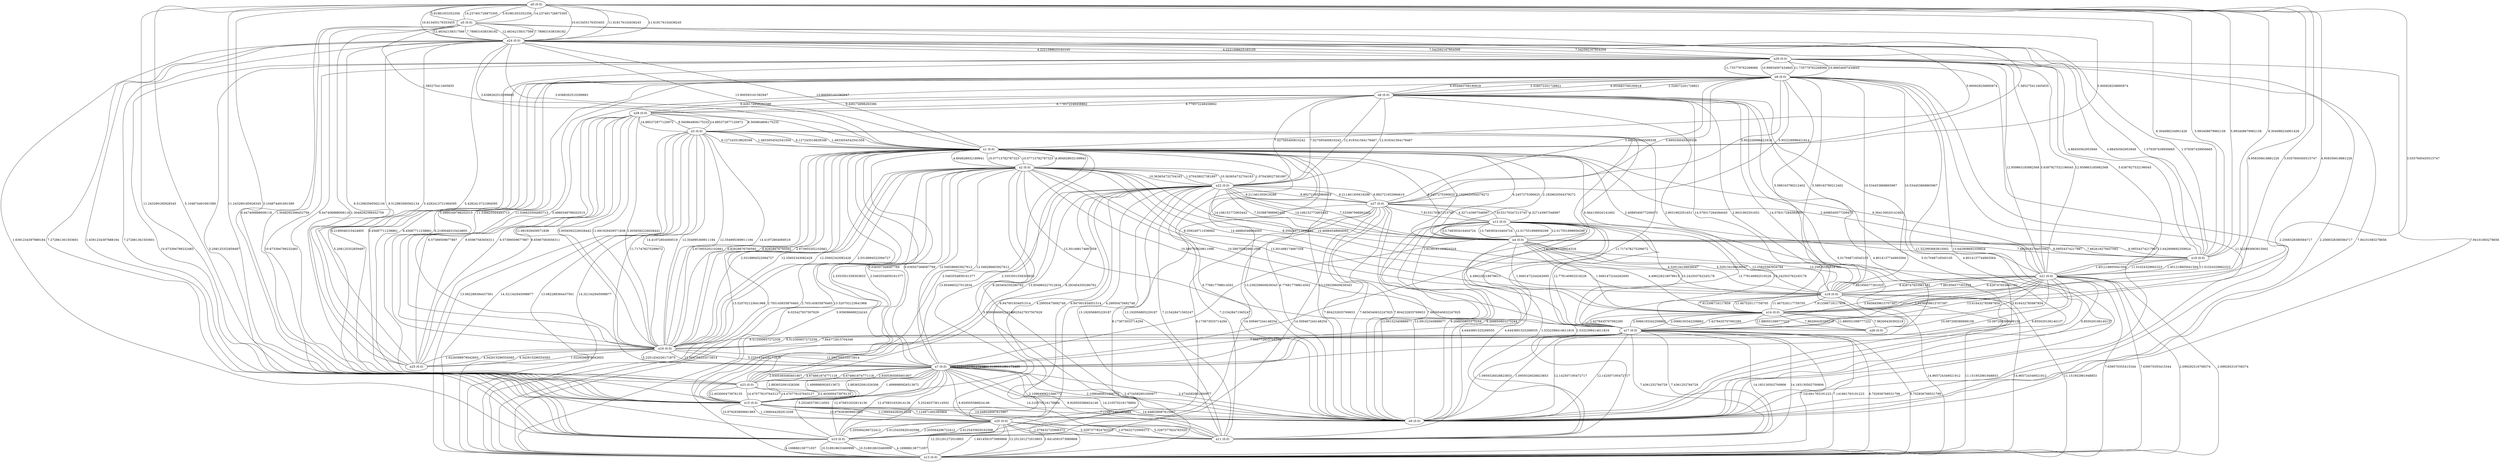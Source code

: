 graph {
n0 [label="n0 (0.0)"];
n1 [label="n1 (0.0)"];
n2 [label="n2 (0.0)"];
n3 [label="n3 (0.0)"];
n4 [label="n4 (0.0)"];
n5 [label="n5 (0.0)"];
n6 [label="n6 (0.0)"];
n7 [label="n7 (0.0)"];
n8 [label="n8 (0.0)"];
n9 [label="n9 (0.0)"];
n10 [label="n10 (0.0)"];
n11 [label="n11 (0.0)"];
n12 [label="n12 (0.0)"];
n13 [label="n13 (0.0)"];
n14 [label="n14 (0.0)"];
n15 [label="n15 (0.0)"];
n16 [label="n16 (0.0)"];
n17 [label="n17 (0.0)"];
n18 [label="n18 (0.0)"];
n19 [label="n19 (0.0)"];
n20 [label="n20 (0.0)"];
n21 [label="n21 (0.0)"];
n22 [label="n22 (0.0)"];
n23 [label="n23 (0.0)"];
n24 [label="n24 (0.0)"];
n25 [label="n25 (0.0)"];
n26 [label="n26 (0.0)"];
n27 [label="n27 (0.0)"];
n28 [label="n28 (0.0)"];
n29 [label="n29 (0.0)"];
n0 -- n14 [weight=4.958356618881226 label=4.958356618881226];
n0 -- n19 [weight=8.304088234901428 label=8.304088234901428];
n0 -- n15 [weight=11.243290185928345 label=11.243290185928345];
n0 -- n19 [weight=5.993408679962158 label=5.993408679962158];
n0 -- n14 [weight=3.0357600450515747 label=3.0357600450515747];
n0 -- n24 [weight=11.618176102638245 label=11.618176102638245];
n0 -- n5 [weight=5.91981053352356 label=5.91981053352356];
n0 -- n24 [weight=10.613455176353455 label=10.613455176353455];
n0 -- n5 [weight=14.237491726875305 label=14.237491726875305];
n0 -- n15 [weight=5.104874491691589 label=5.104874491691589];
n1 -- n16 [weight=6.82828676700592 label=6.82828676700592];
n1 -- n21 [weight=9.364130020141602 label=9.364130020141602];
n1 -- n24 [weight=3.6388262510299683 label=3.6388262510299683];
n1 -- n13 [weight=13.520702123641968 label=13.520702123641968];
n1 -- n15 [weight=2.3353501558303833 label=2.3353501558303833];
n1 -- n21 [weight=2.4088540077209473 label=2.4088540077209473];
n1 -- n5 [weight=5.900928258895874 label=5.900928258895874];
n1 -- n3 [weight=1.4833054542541504 label=1.4833054542541504];
n1 -- n3 [weight=6.127243518829346 label=6.127243518829346];
n1 -- n9 [weight=6.776817798614502 label=6.776817798614502];
n1 -- n2 [weight=10.07713782787323 label=10.07713782787323];
n1 -- n16 [weight=2.673955202102661 label=2.673955202102661];
n1 -- n4 [weight=6.2457275390625 label=6.2457275390625];
n1 -- n2 [weight=4.894928932189941 label=4.894928932189941];
n1 -- n9 [weight=13.239259600639343 label=13.239259600639343];
n1 -- n5 [weight=1.585275411605835 label=1.585275411605835];
n1 -- n24 [weight=13.900593161582947 label=13.900593161582947];
n1 -- n13 [weight=2.705145835876465 label=2.705145835876465];
n1 -- n4 [weight=2.1929620504379272 label=2.1929620504379272];
n1 -- n15 [weight=2.5463554859161377 label=2.5463554859161377];
n2 -- n7 [weight=12.049286603927612 label=12.049286603927612];
n2 -- n1 [weight=4.894928932189941 label=4.894928932189941];
n2 -- n18 [weight=8.359249711036682 label=8.359249711036682];
n2 -- n18 [weight=14.46884548664093 label=14.46884548664093];
n2 -- n17 [weight=10.580755829811096 label=10.580755829811096];
n2 -- n13 [weight=6.025427937507629 label=6.025427937507629];
n2 -- n22 [weight=10.363654732704163 label=10.363654732704163];
n2 -- n16 [weight=2.0318994522094727 label=2.0318994522094727];
n2 -- n1 [weight=10.07713782787323 label=10.07713782787323];
n2 -- n13 [weight=5.939096689224243 label=5.939096689224243];
n2 -- n16 [weight=12.35602343082428 label=12.35602343082428];
n2 -- n22 [weight=1.070438027381897 label=1.070438027381897];
n2 -- n7 [weight=9.036507368087769 label=9.036507368087769];
n2 -- n17 [weight=13.301498174667358 label=13.301498174667358];
n3 -- n7 [weight=11.717478275299072 label=11.717478275299072];
n3 -- n16 [weight=12.354995369911194 label=12.354995369911194];
n3 -- n13 [weight=13.082288384437561 label=13.082288384437561];
n3 -- n28 [weight=8.560864806175232 label=8.560864806175232];
n3 -- n13 [weight=14.321342945098877 label=14.321342945098877];
n3 -- n16 [weight=14.41972804069519 label=14.41972804069519];
n3 -- n1 [weight=1.4833054542541504 label=1.4833054542541504];
n3 -- n28 [weight=14.885372877120972 label=14.885372877120972];
n3 -- n1 [weight=6.127243518829346 label=6.127243518829346];
n3 -- n7 [weight=1.9139161109924316 label=1.9139161109924316];
n4 -- n12 [weight=12.017551898956299 label=12.017551898956299];
n4 -- n14 [weight=4.496228218078613 label=4.496228218078613];
n4 -- n12 [weight=13.748393416404724 label=13.748393416404724];
n4 -- n14 [weight=1.9491472244262695 label=1.9491472244262695];
n4 -- n19 [weight=7.662618279457092 label=7.662618279457092];
n4 -- n1 [weight=6.2457275390625 label=6.2457275390625];
n4 -- n22 [weight=7.533987998962402 label=7.533987998962402];
n4 -- n22 [weight=14.106152772903442 label=14.106152772903442];
n4 -- n19 [weight=8.09554374217987 label=8.09554374217987];
n4 -- n18 [weight=12.25825583934784 label=12.25825583934784];
n4 -- n1 [weight=2.1929620504379272 label=2.1929620504379272];
n4 -- n18 [weight=4.329134106636047 label=4.329134106636047];
n5 -- n0 [weight=5.91981053352356 label=5.91981053352356];
n5 -- n1 [weight=1.585275411605835 label=1.585275411605835];
n5 -- n0 [weight=14.237491726875305 label=14.237491726875305];
n5 -- n24 [weight=7.789831638336182 label=7.789831638336182];
n5 -- n24 [weight=12.46342158317566 label=12.46342158317566];
n5 -- n1 [weight=5.900928258895874 label=5.900928258895874];
n5 -- n15 [weight=1.3048292398452759 label=1.3048292398452759];
n5 -- n15 [weight=6.447406888008118 label=6.447406888008118];
n6 -- n9 [weight=4.8014137744903564 label=4.8014137744903564];
n6 -- n8 [weight=2.528572201728821 label=2.528572201728821];
n6 -- n28 [weight=9.426174998283386 label=9.426174998283386];
n6 -- n26 [weight=14.578317284584045 label=14.578317284584045];
n6 -- n22 [weight=7.027595400810242 label=7.027595400810242];
n6 -- n22 [weight=12.919341564178467 label=12.919341564178467];
n6 -- n8 [weight=6.955683708190918 label=6.955683708190918];
n6 -- n28 [weight=8.779572248458862 label=8.779572248458862];
n6 -- n26 [weight=2.9031902551651 label=2.9031902551651];
n6 -- n9 [weight=5.017048716545105 label=5.017048716545105];
n7 -- n2 [weight=9.036507368087769 label=9.036507368087769];
n7 -- n10 [weight=12.470831632614136 label=12.470831632614136];
n7 -- n2 [weight=12.049286603927612 label=12.049286603927612];
n7 -- n21 [weight=10.097208380699158 label=10.097208380699158];
n7 -- n7 [weight=5.5180031061172485 label=5.5180031061172485];
n7 -- n11 [weight=8.929505586624146 label=8.929505586624146];
n7 -- n10 [weight=5.252403736114502 label=5.252403736114502];
n7 -- n3 [weight=1.9139161109924316 label=1.9139161109924316];
n7 -- n15 [weight=2.883652091026306 label=2.883652091026306];
n7 -- n15 [weight=1.4999980926513672 label=1.4999980926513672];
n7 -- n21 [weight=9.855029106140137 label=9.855029106140137];
n7 -- n7 [weight=5.5180031061172485 label=5.5180031061172485];
n7 -- n9 [weight=2.1096490621566772 label=2.1096490621566772];
n7 -- n3 [weight=11.717478275299072 label=11.717478275299072];
n7 -- n16 [weight=5.2251434326171875 label=5.2251434326171875];
n7 -- n9 [weight=2.4734582901000977 label=2.4734582901000977];
n7 -- n23 [weight=4.674661874771118 label=4.674661874771118];
n7 -- n16 [weight=12.584705233573914 label=12.584705233573914];
n7 -- n11 [weight=14.210570216178894 label=14.210570216178894];
n7 -- n23 [weight=2.9305365085601807 label=2.9305365085601807];
n8 -- n27 [weight=5.995030045509338 label=5.995030045509338];
n8 -- n18 [weight=5.589163780212402 label=5.589163780212402];
n8 -- n16 [weight=11.536625504493713 label=11.536625504493713];
n8 -- n29 [weight=11.735779762268066 label=11.735779762268066];
n8 -- n16 [weight=5.4960349798202515 label=5.4960349798202515];
n8 -- n23 [weight=6.2190046310424805 label=6.2190046310424805];
n8 -- n9 [weight=11.522993683815002 label=11.522993683815002];
n8 -- n18 [weight=10.534453868865967 label=10.534453868865967];
n8 -- n6 [weight=2.528572201728821 label=2.528572201728821];
n8 -- n27 [weight=5.952226996421814 label=5.952226996421814];
n8 -- n9 [weight=13.642908692359924 label=13.642908692359924];
n8 -- n29 [weight=10.86654007434845 label=10.86654007434845];
n8 -- n6 [weight=6.955683708190918 label=6.955683708190918];
n8 -- n23 [weight=8.45687711238861 label=8.45687711238861];
n9 -- n29 [weight=2.2568328380584717 label=2.2568328380584717];
n9 -- n15 [weight=14.448028087615967 label=14.448028087615967];
n9 -- n7 [weight=2.4734582901000977 label=2.4734582901000977];
n9 -- n17 [weight=12.142507195472717 label=12.142507195472717];
n9 -- n1 [weight=13.239259600639343 label=13.239259600639343];
n9 -- n8 [weight=13.642908692359924 label=13.642908692359924];
n9 -- n6 [weight=4.8014137744903564 label=4.8014137744903564];
n9 -- n12 [weight=13.09152340888977 label=13.09152340888977];
n9 -- n27 [weight=7.6656540632247925 label=7.6656540632247925];
n9 -- n17 [weight=1.0959326028823853 label=1.0959326028823853];
n9 -- n1 [weight=6.776817798614502 label=6.776817798614502];
n9 -- n27 [weight=7.804232835769653 label=7.804232835769653];
n9 -- n6 [weight=5.017048716545105 label=5.017048716545105];
n9 -- n7 [weight=2.1096490621566772 label=2.1096490621566772];
n9 -- n12 [weight=9.268850803375244 label=9.268850803375244];
n9 -- n29 [weight=7.94101083278656 label=7.94101083278656];
n9 -- n15 [weight=7.124871492385864 label=7.124871492385864];
n9 -- n8 [weight=11.522993683815002 label=11.522993683815002];
n10 -- n7 [weight=5.252403736114502 label=5.252403736114502];
n10 -- n13 [weight=4.169888138771057 label=4.169888138771057];
n10 -- n24 [weight=7.272861361503601 label=7.272861361503601];
n10 -- n27 [weight=8.173673033714294 label=8.173673033714294];
n10 -- n29 [weight=5.208125352859497 label=5.208125352859497];
n10 -- n20 [weight=2.6125435829162598 label=2.6125435829162598];
n10 -- n27 [weight=14.509467244148254 label=14.509467244148254];
n10 -- n7 [weight=12.470831632614136 label=12.470831632614136];
n10 -- n29 [weight=10.673394799232483 label=10.673394799232483];
n10 -- n20 [weight=2.205064296722412 label=2.205064296722412];
n10 -- n13 [weight=10.518918633460999 label=10.518918633460999];
n10 -- n24 [weight=1.6391234397888184 label=1.6391234397888184];
n11 -- n22 [weight=13.192956805229187 label=13.192956805229187];
n11 -- n7 [weight=8.929505586624146 label=8.929505586624146];
n11 -- n12 [weight=4.6443891525268555 label=4.6443891525268555];
n11 -- n20 [weight=5.3297377824783325 label=5.3297377824783325];
n11 -- n17 [weight=7.4361252784729 label=7.4361252784729];
n11 -- n20 [weight=1.079432725906372 label=1.079432725906372];
n11 -- n7 [weight=14.210570216178894 label=14.210570216178894];
n11 -- n22 [weight=7.215428471565247 label=7.215428471565247];
n11 -- n12 [weight=1.5332398414611816 label=1.5332398414611816];
n11 -- n17 [weight=14.183130502700806 label=14.183130502700806];
n12 -- n11 [weight=4.6443891525268555 label=4.6443891525268555];
n12 -- n17 [weight=12.778140902519226 label=12.778140902519226];
n12 -- n27 [weight=7.8153170347213745 label=7.8153170347213745];
n12 -- n4 [weight=12.017551898956299 label=12.017551898956299];
n12 -- n27 [weight=4.327143907546997 label=4.327143907546997];
n12 -- n11 [weight=1.5332398414611816 label=1.5332398414611816];
n12 -- n9 [weight=13.09152340888977 label=13.09152340888977];
n12 -- n9 [weight=9.268850803375244 label=9.268850803375244];
n12 -- n4 [weight=13.748393416404724 label=13.748393416404724];
n12 -- n17 [weight=10.242503762245178 label=10.242503762245178];
n13 -- n18 [weight=14.965724349021912 label=14.965724349021912];
n13 -- n20 [weight=1.6414591073989868 label=1.6414591073989868];
n13 -- n3 [weight=13.082288384437561 label=13.082288384437561];
n13 -- n1 [weight=2.705145835876465 label=2.705145835876465];
n13 -- n21 [weight=7.639570355415344 label=7.639570355415344];
n13 -- n17 [weight=7.141661763191223 label=7.141661763191223];
n13 -- n21 [weight=2.099292516708374 label=2.099292516708374];
n13 -- n1 [weight=13.520702123641968 label=13.520702123641968];
n13 -- n17 [weight=6.702936768531799 label=6.702936768531799];
n13 -- n10 [weight=10.518918633460999 label=10.518918633460999];
n13 -- n10 [weight=4.169888138771057 label=4.169888138771057];
n13 -- n2 [weight=5.939096689224243 label=5.939096689224243];
n13 -- n18 [weight=11.151952981948853 label=11.151952981948853];
n13 -- n20 [weight=12.251201272010803 label=12.251201272010803];
n13 -- n2 [weight=6.025427937507629 label=6.025427937507629];
n13 -- n3 [weight=14.321342945098877 label=14.321342945098877];
n14 -- n26 [weight=7.96200430393219 label=7.96200430393219];
n14 -- n0 [weight=4.958356618881226 label=4.958356618881226];
n14 -- n17 [weight=1.4278435707092285 label=1.4278435707092285];
n14 -- n4 [weight=1.9491472244262695 label=1.9491472244262695];
n14 -- n18 [weight=7.913396716117859 label=7.913396716117859];
n14 -- n18 [weight=11.467520117759705 label=11.467520117759705];
n14 -- n26 [weight=11.880551099777222 label=11.880551099777222];
n14 -- n4 [weight=4.496228218078613 label=4.496228218078613];
n14 -- n0 [weight=3.0357600450515747 label=3.0357600450515747];
n14 -- n17 [weight=2.0066193342208862 label=2.0066193342208862];
n15 -- n1 [weight=2.5463554859161377 label=2.5463554859161377];
n15 -- n5 [weight=1.3048292398452759 label=1.3048292398452759];
n15 -- n9 [weight=7.124871492385864 label=7.124871492385864];
n15 -- n0 [weight=11.243290185928345 label=11.243290185928345];
n15 -- n5 [weight=6.447406888008118 label=6.447406888008118];
n15 -- n7 [weight=2.883652091026306 label=2.883652091026306];
n15 -- n20 [weight=1.1366044282913208 label=1.1366044282913208];
n15 -- n0 [weight=5.104874491691589 label=5.104874491691589];
n15 -- n23 [weight=12.403000473976135 label=12.403000473976135];
n15 -- n7 [weight=1.4999980926513672 label=1.4999980926513672];
n15 -- n9 [weight=14.448028087615967 label=14.448028087615967];
n15 -- n20 [weight=10.979283809661865 label=10.979283809661865];
n15 -- n1 [weight=2.3353501558303833 label=2.3353501558303833];
n15 -- n23 [weight=14.470778107643127 label=14.470778107643127];
n16 -- n3 [weight=14.41972804069519 label=14.41972804069519];
n16 -- n17 [weight=9.513300657272339 label=9.513300657272339];
n16 -- n28 [weight=3.0056592226028442 label=3.0056592226028442];
n16 -- n2 [weight=12.35602343082428 label=12.35602343082428];
n16 -- n1 [weight=2.673955202102661 label=2.673955202102661];
n16 -- n1 [weight=6.82828676700592 label=6.82828676700592];
n16 -- n8 [weight=5.4960349798202515 label=5.4960349798202515];
n16 -- n17 [weight=7.844772815704346 label=7.844772815704346];
n16 -- n7 [weight=12.584705233573914 label=12.584705233573914];
n16 -- n25 [weight=1.0226598978042603 label=1.0226598978042603];
n16 -- n7 [weight=5.2251434326171875 label=5.2251434326171875];
n16 -- n3 [weight=12.354995369911194 label=12.354995369911194];
n16 -- n25 [weight=4.342915296554565 label=4.342915296554565];
n16 -- n28 [weight=11.691929459571838 label=11.691929459571838];
n16 -- n8 [weight=11.536625504493713 label=11.536625504493713];
n16 -- n2 [weight=2.0318994522094727 label=2.0318994522094727];
n17 -- n13 [weight=7.141661763191223 label=7.141661763191223];
n17 -- n2 [weight=13.301498174667358 label=13.301498174667358];
n17 -- n16 [weight=9.513300657272339 label=9.513300657272339];
n17 -- n16 [weight=7.844772815704346 label=7.844772815704346];
n17 -- n12 [weight=12.778140902519226 label=12.778140902519226];
n17 -- n21 [weight=3.9458459615707397 label=3.9458459615707397];
n17 -- n12 [weight=10.242503762245178 label=10.242503762245178];
n17 -- n14 [weight=2.0066193342208862 label=2.0066193342208862];
n17 -- n13 [weight=6.702936768531799 label=6.702936768531799];
n17 -- n21 [weight=13.616432785987854 label=13.616432785987854];
n17 -- n9 [weight=12.142507195472717 label=12.142507195472717];
n17 -- n14 [weight=1.4278435707092285 label=1.4278435707092285];
n17 -- n11 [weight=7.4361252784729 label=7.4361252784729];
n17 -- n9 [weight=1.0959326028823853 label=1.0959326028823853];
n17 -- n11 [weight=14.183130502700806 label=14.183130502700806];
n17 -- n2 [weight=10.580755829811096 label=10.580755829811096];
n18 -- n2 [weight=14.46884548664093 label=14.46884548664093];
n18 -- n14 [weight=7.913396716117859 label=7.913396716117859];
n18 -- n21 [weight=9.428747653961182 label=9.428747653961182];
n18 -- n4 [weight=4.329134106636047 label=4.329134106636047];
n18 -- n13 [weight=11.151952981948853 label=11.151952981948853];
n18 -- n4 [weight=12.25825583934784 label=12.25825583934784];
n18 -- n13 [weight=14.965724349021912 label=14.965724349021912];
n18 -- n8 [weight=10.534453868865967 label=10.534453868865967];
n18 -- n2 [weight=8.359249711036682 label=8.359249711036682];
n18 -- n21 [weight=7.881956577301025 label=7.881956577301025];
n18 -- n8 [weight=5.589163780212402 label=5.589163780212402];
n18 -- n14 [weight=11.467520117759705 label=11.467520117759705];
n19 -- n0 [weight=5.993408679962158 label=5.993408679962158];
n19 -- n4 [weight=7.662618279457092 label=7.662618279457092];
n19 -- n4 [weight=8.09554374217987 label=8.09554374217987];
n19 -- n24 [weight=4.88450562953949 label=4.88450562953949];
n19 -- n21 [weight=1.451218605041504 label=1.451218605041504];
n19 -- n24 [weight=1.579397439956665 label=1.579397439956665];
n19 -- n0 [weight=8.304088234901428 label=8.304088234901428];
n19 -- n21 [weight=11.01024329662323 label=11.01024329662323];
n20 -- n15 [weight=1.1366044282913208 label=1.1366044282913208];
n20 -- n15 [weight=10.979283809661865 label=10.979283809661865];
n20 -- n10 [weight=2.205064296722412 label=2.205064296722412];
n20 -- n13 [weight=12.251201272010803 label=12.251201272010803];
n20 -- n13 [weight=1.6414591073989868 label=1.6414591073989868];
n20 -- n10 [weight=2.6125435829162598 label=2.6125435829162598];
n20 -- n22 [weight=4.29950475692749 label=4.29950475692749];
n20 -- n11 [weight=1.079432725906372 label=1.079432725906372];
n20 -- n11 [weight=5.3297377824783325 label=5.3297377824783325];
n20 -- n22 [weight=6.947001934051514 label=6.947001934051514];
n21 -- n7 [weight=10.097208380699158 label=10.097208380699158];
n21 -- n17 [weight=3.9458459615707397 label=3.9458459615707397];
n21 -- n13 [weight=7.639570355415344 label=7.639570355415344];
n21 -- n1 [weight=2.4088540077209473 label=2.4088540077209473];
n21 -- n19 [weight=1.451218605041504 label=1.451218605041504];
n21 -- n29 [weight=5.6387927532196045 label=5.6387927532196045];
n21 -- n7 [weight=9.855029106140137 label=9.855029106140137];
n21 -- n13 [weight=2.099292516708374 label=2.099292516708374];
n21 -- n19 [weight=11.01024329662323 label=11.01024329662323];
n21 -- n17 [weight=13.616432785987854 label=13.616432785987854];
n21 -- n18 [weight=7.881956577301025 label=7.881956577301025];
n21 -- n1 [weight=9.364130020141602 label=9.364130020141602];
n21 -- n29 [weight=12.959863185882568 label=12.959863185882568];
n21 -- n18 [weight=9.428747653961182 label=9.428747653961182];
n22 -- n11 [weight=13.192956805229187 label=13.192956805229187];
n22 -- n2 [weight=10.363654732704163 label=10.363654732704163];
n22 -- n23 [weight=13.954960227012634 label=13.954960227012634];
n22 -- n20 [weight=6.947001934051514 label=6.947001934051514];
n22 -- n11 [weight=7.215428471565247 label=7.215428471565247];
n22 -- n6 [weight=12.919341564178467 label=12.919341564178467];
n22 -- n20 [weight=4.29950475692749 label=4.29950475692749];
n22 -- n4 [weight=14.106152772903442 label=14.106152772903442];
n22 -- n27 [weight=9.211461305618286 label=9.211461305618286];
n22 -- n23 [weight=8.283404350280762 label=8.283404350280762];
n22 -- n4 [weight=7.533987998962402 label=7.533987998962402];
n22 -- n2 [weight=1.070438027381897 label=1.070438027381897];
n22 -- n27 [weight=6.892721652984619 label=6.892721652984619];
n22 -- n6 [weight=7.027595400810242 label=7.027595400810242];
n23 -- n15 [weight=12.403000473976135 label=12.403000473976135];
n23 -- n7 [weight=2.9305365085601807 label=2.9305365085601807];
n23 -- n8 [weight=8.45687711238861 label=8.45687711238861];
n23 -- n8 [weight=6.2190046310424805 label=6.2190046310424805];
n23 -- n15 [weight=14.470778107643127 label=14.470778107643127];
n23 -- n22 [weight=13.954960227012634 label=13.954960227012634];
n23 -- n22 [weight=8.283404350280762 label=8.283404350280762];
n23 -- n7 [weight=4.674661874771118 label=4.674661874771118];
n24 -- n10 [weight=1.6391234397888184 label=1.6391234397888184];
n24 -- n5 [weight=7.789831638336182 label=7.789831638336182];
n24 -- n10 [weight=7.272861361503601 label=7.272861361503601];
n24 -- n1 [weight=3.6388262510299683 label=3.6388262510299683];
n24 -- n1 [weight=13.900593161582947 label=13.900593161582947];
n24 -- n5 [weight=12.46342158317566 label=12.46342158317566];
n24 -- n0 [weight=10.613455176353455 label=10.613455176353455];
n24 -- n29 [weight=4.2221598625183105 label=4.2221598625183105];
n24 -- n29 [weight=7.542592167854309 label=7.542592167854309];
n24 -- n0 [weight=11.618176102638245 label=11.618176102638245];
n24 -- n25 [weight=9.512983560562134 label=9.512983560562134];
n24 -- n25 [weight=5.4282413721084595 label=5.4282413721084595];
n24 -- n19 [weight=4.88450562953949 label=4.88450562953949];
n24 -- n19 [weight=1.579397439956665 label=1.579397439956665];
n25 -- n28 [weight=9.65967583656311 label=9.65967583656311];
n25 -- n16 [weight=4.342915296554565 label=4.342915296554565];
n25 -- n24 [weight=5.4282413721084595 label=5.4282413721084595];
n25 -- n16 [weight=1.0226598978042603 label=1.0226598978042603];
n25 -- n24 [weight=9.512983560562134 label=9.512983560562134];
n25 -- n28 [weight=6.57389509677887 label=6.57389509677887];
n26 -- n6 [weight=2.9031902551651 label=2.9031902551651];
n26 -- n14 [weight=7.96200430393219 label=7.96200430393219];
n26 -- n14 [weight=11.880551099777222 label=11.880551099777222];
n26 -- n6 [weight=14.578317284584045 label=14.578317284584045];
n27 -- n22 [weight=9.211461305618286 label=9.211461305618286];
n27 -- n22 [weight=6.892721652984619 label=6.892721652984619];
n27 -- n8 [weight=5.995030045509338 label=5.995030045509338];
n27 -- n9 [weight=7.804232835769653 label=7.804232835769653];
n27 -- n12 [weight=7.8153170347213745 label=7.8153170347213745];
n27 -- n9 [weight=7.6656540632247925 label=7.6656540632247925];
n27 -- n10 [weight=8.173673033714294 label=8.173673033714294];
n27 -- n10 [weight=14.509467244148254 label=14.509467244148254];
n27 -- n8 [weight=5.952226996421814 label=5.952226996421814];
n27 -- n12 [weight=4.327143907546997 label=4.327143907546997];
n28 -- n3 [weight=8.560864806175232 label=8.560864806175232];
n28 -- n3 [weight=14.885372877120972 label=14.885372877120972];
n28 -- n16 [weight=11.691929459571838 label=11.691929459571838];
n28 -- n25 [weight=6.57389509677887 label=6.57389509677887];
n28 -- n6 [weight=8.779572248458862 label=8.779572248458862];
n28 -- n16 [weight=3.0056592226028442 label=3.0056592226028442];
n28 -- n25 [weight=9.65967583656311 label=9.65967583656311];
n28 -- n6 [weight=9.426174998283386 label=9.426174998283386];
n29 -- n24 [weight=7.542592167854309 label=7.542592167854309];
n29 -- n10 [weight=10.673394799232483 label=10.673394799232483];
n29 -- n24 [weight=4.2221598625183105 label=4.2221598625183105];
n29 -- n8 [weight=11.735779762268066 label=11.735779762268066];
n29 -- n9 [weight=2.2568328380584717 label=2.2568328380584717];
n29 -- n21 [weight=12.959863185882568 label=12.959863185882568];
n29 -- n10 [weight=5.208125352859497 label=5.208125352859497];
n29 -- n8 [weight=10.86654007434845 label=10.86654007434845];
n29 -- n9 [weight=7.94101083278656 label=7.94101083278656];
n29 -- n21 [weight=5.6387927532196045 label=5.6387927532196045];
}
